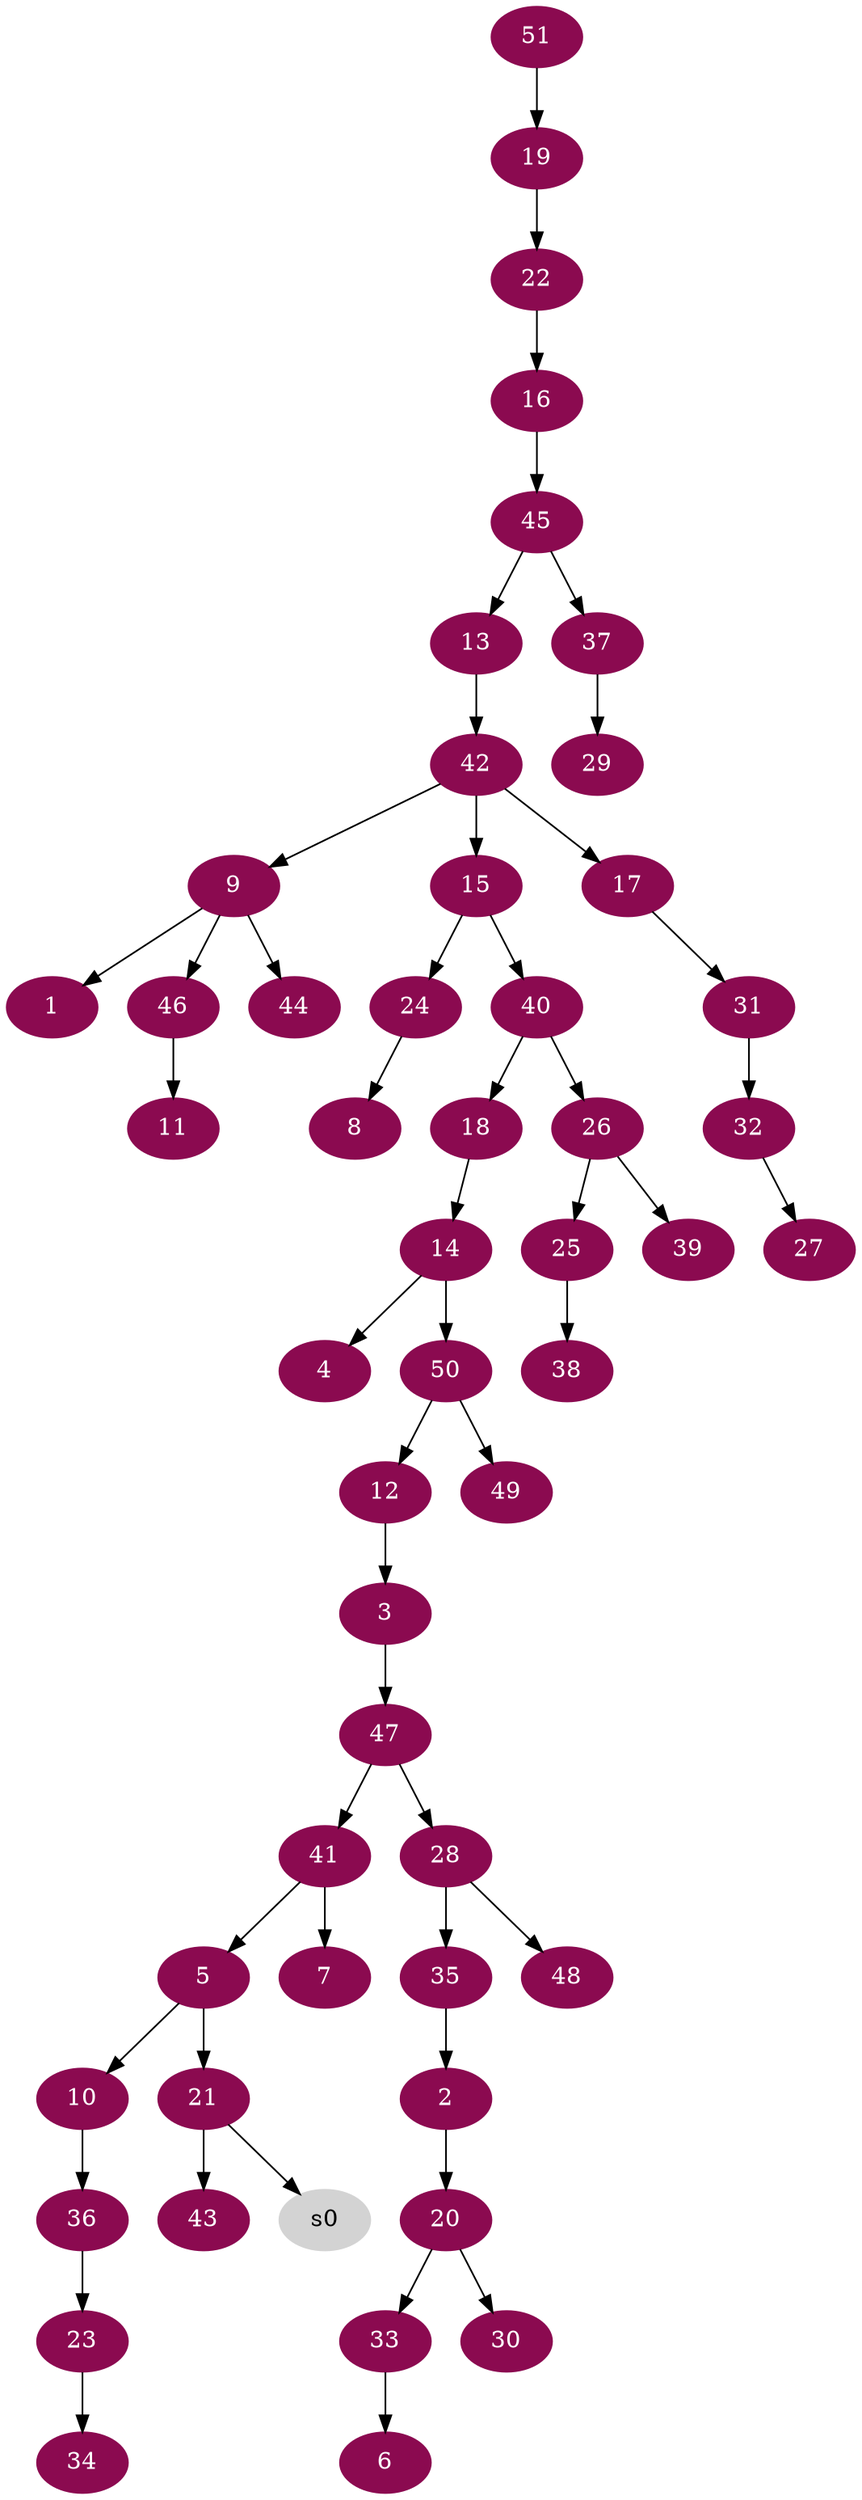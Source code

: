 digraph G {
node [color=deeppink4, style=filled, fontcolor=white];
9 -> 1;
35 -> 2;
12 -> 3;
14 -> 4;
41 -> 5;
33 -> 6;
41 -> 7;
24 -> 8;
42 -> 9;
5 -> 10;
46 -> 11;
50 -> 12;
45 -> 13;
18 -> 14;
42 -> 15;
22 -> 16;
42 -> 17;
40 -> 18;
51 -> 19;
2 -> 20;
5 -> 21;
19 -> 22;
36 -> 23;
15 -> 24;
26 -> 25;
40 -> 26;
32 -> 27;
47 -> 28;
37 -> 29;
20 -> 30;
17 -> 31;
31 -> 32;
20 -> 33;
23 -> 34;
28 -> 35;
10 -> 36;
45 -> 37;
25 -> 38;
26 -> 39;
15 -> 40;
47 -> 41;
13 -> 42;
21 -> 43;
9 -> 44;
16 -> 45;
9 -> 46;
3 -> 47;
28 -> 48;
50 -> 49;
14 -> 50;
node [color=lightgrey, style=filled, fontcolor=black];
21 -> s0;
}
